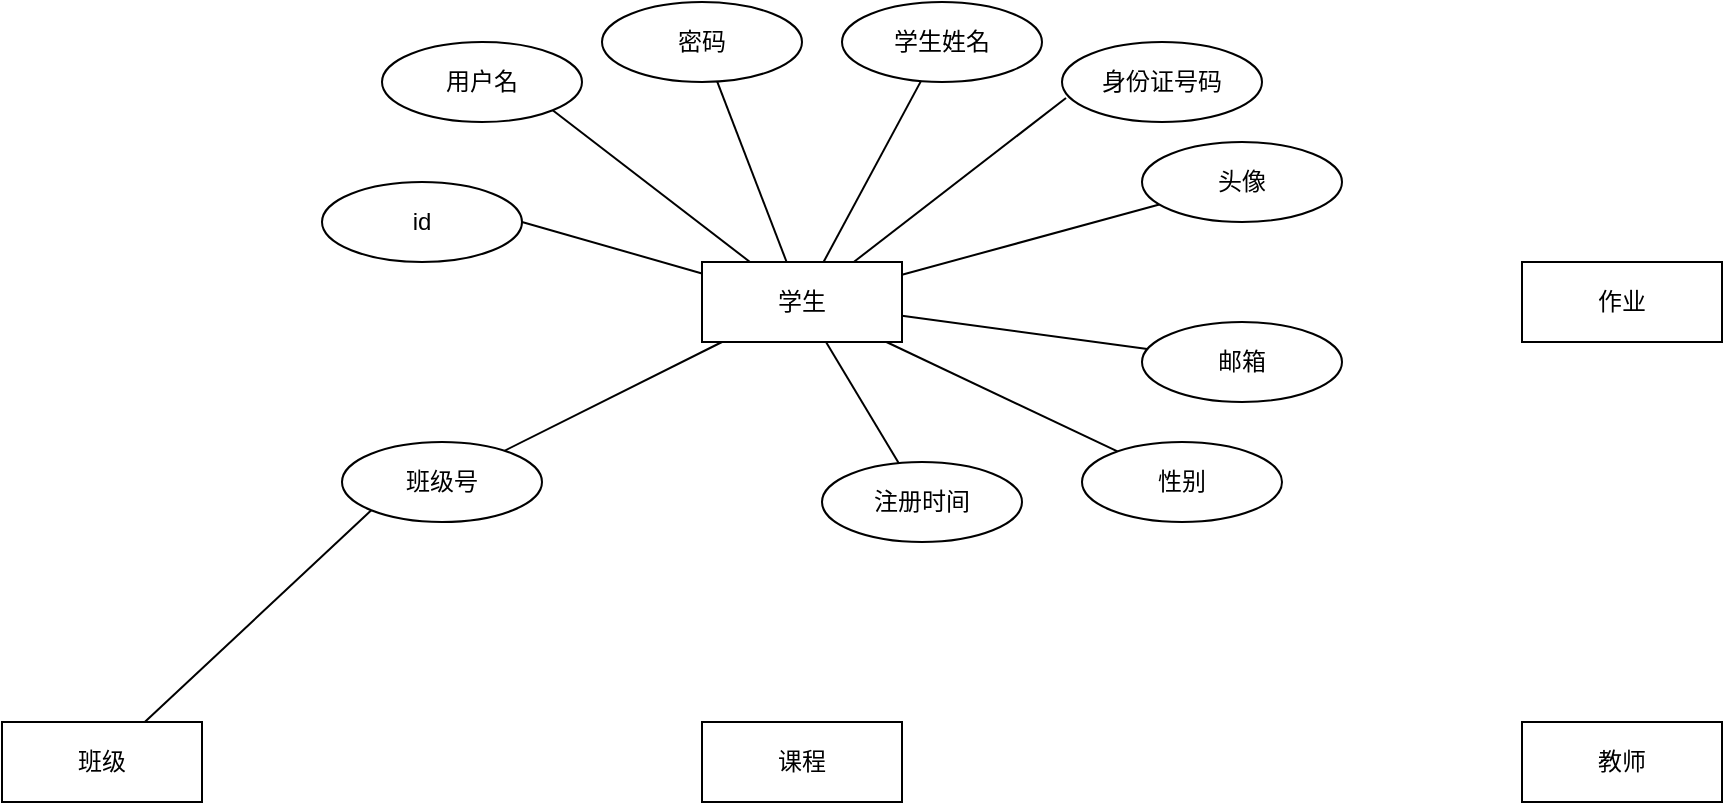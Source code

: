 <mxfile version="17.4.6" type="github">
  <diagram id="R2lEEEUBdFMjLlhIrx00" name="Page-1">
    <mxGraphModel dx="2272" dy="706" grid="1" gridSize="10" guides="1" tooltips="1" connect="1" arrows="1" fold="1" page="1" pageScale="1" pageWidth="850" pageHeight="1100" math="0" shadow="0" extFonts="Permanent Marker^https://fonts.googleapis.com/css?family=Permanent+Marker">
      <root>
        <mxCell id="0" />
        <mxCell id="1" parent="0" />
        <mxCell id="-a6M1MTCdx8tIAR50Wc5-17" style="rounded=0;orthogonalLoop=1;jettySize=auto;html=1;entryX=1;entryY=0.5;entryDx=0;entryDy=0;endArrow=none;endFill=0;" edge="1" parent="1" source="-a6M1MTCdx8tIAR50Wc5-1" target="-a6M1MTCdx8tIAR50Wc5-5">
          <mxGeometry relative="1" as="geometry" />
        </mxCell>
        <mxCell id="-a6M1MTCdx8tIAR50Wc5-18" style="rounded=0;orthogonalLoop=1;jettySize=auto;html=1;entryX=1;entryY=1;entryDx=0;entryDy=0;endArrow=none;endFill=0;" edge="1" parent="1" source="-a6M1MTCdx8tIAR50Wc5-1" target="-a6M1MTCdx8tIAR50Wc5-6">
          <mxGeometry relative="1" as="geometry" />
        </mxCell>
        <mxCell id="-a6M1MTCdx8tIAR50Wc5-19" style="edgeStyle=none;rounded=0;orthogonalLoop=1;jettySize=auto;html=1;endArrow=none;endFill=0;" edge="1" parent="1" source="-a6M1MTCdx8tIAR50Wc5-1" target="-a6M1MTCdx8tIAR50Wc5-7">
          <mxGeometry relative="1" as="geometry" />
        </mxCell>
        <mxCell id="-a6M1MTCdx8tIAR50Wc5-20" style="edgeStyle=none;rounded=0;orthogonalLoop=1;jettySize=auto;html=1;endArrow=none;endFill=0;" edge="1" parent="1" source="-a6M1MTCdx8tIAR50Wc5-1" target="-a6M1MTCdx8tIAR50Wc5-8">
          <mxGeometry relative="1" as="geometry" />
        </mxCell>
        <mxCell id="-a6M1MTCdx8tIAR50Wc5-21" style="edgeStyle=none;rounded=0;orthogonalLoop=1;jettySize=auto;html=1;entryX=0.02;entryY=0.7;entryDx=0;entryDy=0;entryPerimeter=0;endArrow=none;endFill=0;" edge="1" parent="1" source="-a6M1MTCdx8tIAR50Wc5-1" target="-a6M1MTCdx8tIAR50Wc5-10">
          <mxGeometry relative="1" as="geometry" />
        </mxCell>
        <mxCell id="-a6M1MTCdx8tIAR50Wc5-22" style="edgeStyle=none;rounded=0;orthogonalLoop=1;jettySize=auto;html=1;endArrow=none;endFill=0;" edge="1" parent="1" source="-a6M1MTCdx8tIAR50Wc5-1" target="-a6M1MTCdx8tIAR50Wc5-11">
          <mxGeometry relative="1" as="geometry" />
        </mxCell>
        <mxCell id="-a6M1MTCdx8tIAR50Wc5-23" style="edgeStyle=none;rounded=0;orthogonalLoop=1;jettySize=auto;html=1;endArrow=none;endFill=0;" edge="1" parent="1" source="-a6M1MTCdx8tIAR50Wc5-1" target="-a6M1MTCdx8tIAR50Wc5-12">
          <mxGeometry relative="1" as="geometry" />
        </mxCell>
        <mxCell id="-a6M1MTCdx8tIAR50Wc5-24" style="edgeStyle=none;rounded=0;orthogonalLoop=1;jettySize=auto;html=1;endArrow=none;endFill=0;" edge="1" parent="1" source="-a6M1MTCdx8tIAR50Wc5-1" target="-a6M1MTCdx8tIAR50Wc5-13">
          <mxGeometry relative="1" as="geometry" />
        </mxCell>
        <mxCell id="-a6M1MTCdx8tIAR50Wc5-25" style="edgeStyle=none;rounded=0;orthogonalLoop=1;jettySize=auto;html=1;endArrow=none;endFill=0;" edge="1" parent="1" source="-a6M1MTCdx8tIAR50Wc5-1" target="-a6M1MTCdx8tIAR50Wc5-14">
          <mxGeometry relative="1" as="geometry" />
        </mxCell>
        <mxCell id="-a6M1MTCdx8tIAR50Wc5-26" style="edgeStyle=none;rounded=0;orthogonalLoop=1;jettySize=auto;html=1;endArrow=none;endFill=0;" edge="1" parent="1" source="-a6M1MTCdx8tIAR50Wc5-1" target="-a6M1MTCdx8tIAR50Wc5-15">
          <mxGeometry relative="1" as="geometry" />
        </mxCell>
        <mxCell id="-a6M1MTCdx8tIAR50Wc5-1" value="学生" style="whiteSpace=wrap;html=1;align=center;" vertex="1" parent="1">
          <mxGeometry x="220" y="260" width="100" height="40" as="geometry" />
        </mxCell>
        <mxCell id="-a6M1MTCdx8tIAR50Wc5-2" value="课程" style="whiteSpace=wrap;html=1;align=center;" vertex="1" parent="1">
          <mxGeometry x="220" y="490" width="100" height="40" as="geometry" />
        </mxCell>
        <mxCell id="-a6M1MTCdx8tIAR50Wc5-3" value="教师" style="whiteSpace=wrap;html=1;align=center;" vertex="1" parent="1">
          <mxGeometry x="630" y="490" width="100" height="40" as="geometry" />
        </mxCell>
        <mxCell id="-a6M1MTCdx8tIAR50Wc5-4" value="作业" style="whiteSpace=wrap;html=1;align=center;" vertex="1" parent="1">
          <mxGeometry x="630" y="260" width="100" height="40" as="geometry" />
        </mxCell>
        <mxCell id="-a6M1MTCdx8tIAR50Wc5-5" value="id" style="ellipse;whiteSpace=wrap;html=1;align=center;" vertex="1" parent="1">
          <mxGeometry x="30" y="220" width="100" height="40" as="geometry" />
        </mxCell>
        <mxCell id="-a6M1MTCdx8tIAR50Wc5-6" value="用户名" style="ellipse;whiteSpace=wrap;html=1;align=center;" vertex="1" parent="1">
          <mxGeometry x="60" y="150" width="100" height="40" as="geometry" />
        </mxCell>
        <mxCell id="-a6M1MTCdx8tIAR50Wc5-7" value="密码" style="ellipse;whiteSpace=wrap;html=1;align=center;" vertex="1" parent="1">
          <mxGeometry x="170" y="130" width="100" height="40" as="geometry" />
        </mxCell>
        <mxCell id="-a6M1MTCdx8tIAR50Wc5-8" value="学生姓名" style="ellipse;whiteSpace=wrap;html=1;align=center;" vertex="1" parent="1">
          <mxGeometry x="290" y="130" width="100" height="40" as="geometry" />
        </mxCell>
        <mxCell id="-a6M1MTCdx8tIAR50Wc5-10" value="身份证号码" style="ellipse;whiteSpace=wrap;html=1;align=center;" vertex="1" parent="1">
          <mxGeometry x="400" y="150" width="100" height="40" as="geometry" />
        </mxCell>
        <mxCell id="-a6M1MTCdx8tIAR50Wc5-11" value="头像" style="ellipse;whiteSpace=wrap;html=1;align=center;" vertex="1" parent="1">
          <mxGeometry x="440" y="200" width="100" height="40" as="geometry" />
        </mxCell>
        <mxCell id="-a6M1MTCdx8tIAR50Wc5-12" value="班级号" style="ellipse;whiteSpace=wrap;html=1;align=center;" vertex="1" parent="1">
          <mxGeometry x="40" y="350" width="100" height="40" as="geometry" />
        </mxCell>
        <mxCell id="-a6M1MTCdx8tIAR50Wc5-13" value="性别" style="ellipse;whiteSpace=wrap;html=1;align=center;" vertex="1" parent="1">
          <mxGeometry x="410" y="350" width="100" height="40" as="geometry" />
        </mxCell>
        <mxCell id="-a6M1MTCdx8tIAR50Wc5-14" value="邮箱" style="ellipse;whiteSpace=wrap;html=1;align=center;" vertex="1" parent="1">
          <mxGeometry x="440" y="290" width="100" height="40" as="geometry" />
        </mxCell>
        <mxCell id="-a6M1MTCdx8tIAR50Wc5-15" value="注册时间" style="ellipse;whiteSpace=wrap;html=1;align=center;" vertex="1" parent="1">
          <mxGeometry x="280" y="360" width="100" height="40" as="geometry" />
        </mxCell>
        <mxCell id="-a6M1MTCdx8tIAR50Wc5-27" style="edgeStyle=none;rounded=0;orthogonalLoop=1;jettySize=auto;html=1;entryX=0;entryY=1;entryDx=0;entryDy=0;endArrow=none;endFill=0;" edge="1" parent="1" source="-a6M1MTCdx8tIAR50Wc5-16" target="-a6M1MTCdx8tIAR50Wc5-12">
          <mxGeometry relative="1" as="geometry" />
        </mxCell>
        <mxCell id="-a6M1MTCdx8tIAR50Wc5-16" value="班级" style="whiteSpace=wrap;html=1;align=center;" vertex="1" parent="1">
          <mxGeometry x="-130" y="490" width="100" height="40" as="geometry" />
        </mxCell>
      </root>
    </mxGraphModel>
  </diagram>
</mxfile>
